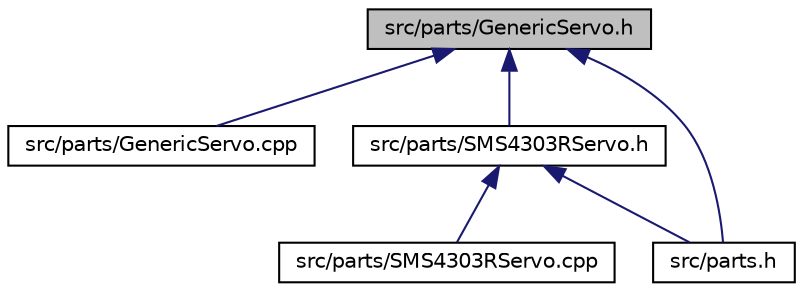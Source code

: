 digraph "src/parts/GenericServo.h"
{
  edge [fontname="Helvetica",fontsize="10",labelfontname="Helvetica",labelfontsize="10"];
  node [fontname="Helvetica",fontsize="10",shape=record];
  Node29 [label="src/parts/GenericServo.h",height=0.2,width=0.4,color="black", fillcolor="grey75", style="filled", fontcolor="black"];
  Node29 -> Node30 [dir="back",color="midnightblue",fontsize="10",style="solid",fontname="Helvetica"];
  Node30 [label="src/parts/GenericServo.cpp",height=0.2,width=0.4,color="black", fillcolor="white", style="filled",URL="$GenericServo_8cpp.html"];
  Node29 -> Node31 [dir="back",color="midnightblue",fontsize="10",style="solid",fontname="Helvetica"];
  Node31 [label="src/parts/SMS4303RServo.h",height=0.2,width=0.4,color="black", fillcolor="white", style="filled",URL="$SMS4303RServo_8h.html"];
  Node31 -> Node32 [dir="back",color="midnightblue",fontsize="10",style="solid",fontname="Helvetica"];
  Node32 [label="src/parts/SMS4303RServo.cpp",height=0.2,width=0.4,color="black", fillcolor="white", style="filled",URL="$SMS4303RServo_8cpp.html"];
  Node31 -> Node33 [dir="back",color="midnightblue",fontsize="10",style="solid",fontname="Helvetica"];
  Node33 [label="src/parts.h",height=0.2,width=0.4,color="black", fillcolor="white", style="filled",URL="$parts_8h.html"];
  Node29 -> Node33 [dir="back",color="midnightblue",fontsize="10",style="solid",fontname="Helvetica"];
}

